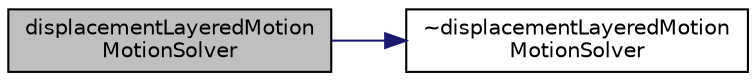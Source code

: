 digraph "displacementLayeredMotionMotionSolver"
{
  bgcolor="transparent";
  edge [fontname="Helvetica",fontsize="10",labelfontname="Helvetica",labelfontsize="10"];
  node [fontname="Helvetica",fontsize="10",shape=record];
  rankdir="LR";
  Node1 [label="displacementLayeredMotion\lMotionSolver",height=0.2,width=0.4,color="black", fillcolor="grey75", style="filled", fontcolor="black"];
  Node1 -> Node2 [color="midnightblue",fontsize="10",style="solid",fontname="Helvetica"];
  Node2 [label="~displacementLayeredMotion\lMotionSolver",height=0.2,width=0.4,color="black",URL="$a00559.html#ad1ee6e6d3fce6e93a35a580f458dab40",tooltip="Destructor. "];
}
